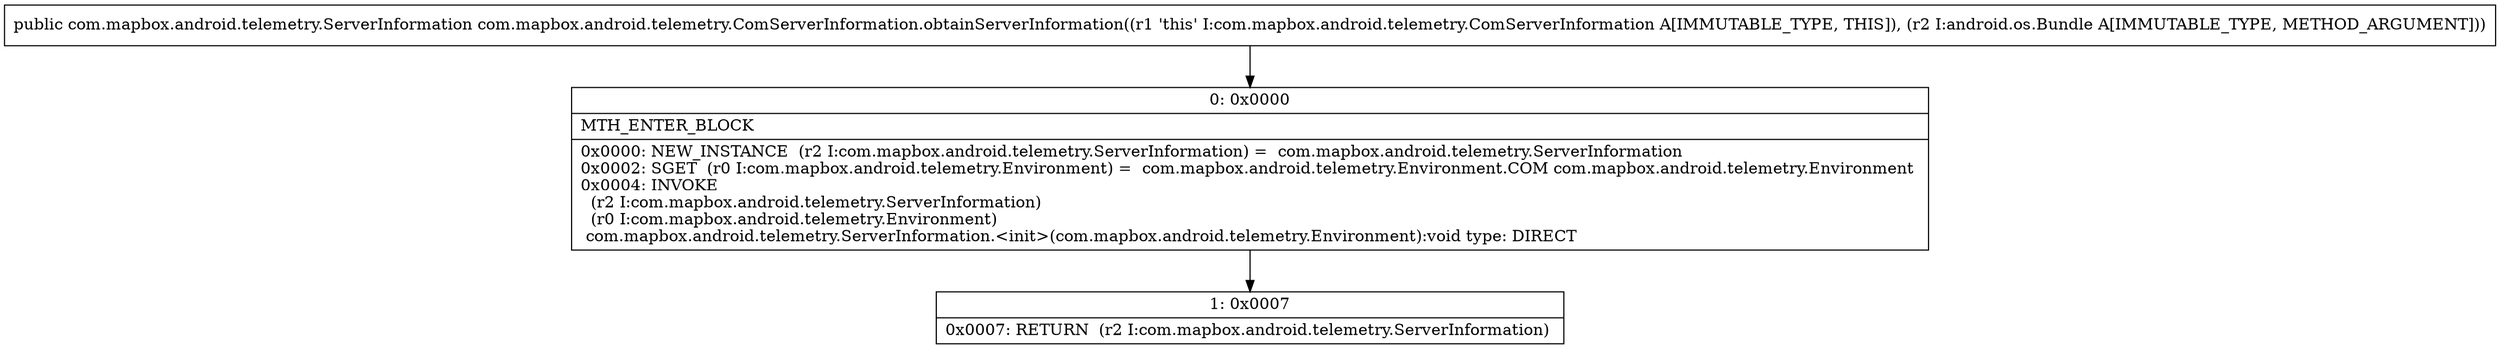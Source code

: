 digraph "CFG forcom.mapbox.android.telemetry.ComServerInformation.obtainServerInformation(Landroid\/os\/Bundle;)Lcom\/mapbox\/android\/telemetry\/ServerInformation;" {
Node_0 [shape=record,label="{0\:\ 0x0000|MTH_ENTER_BLOCK\l|0x0000: NEW_INSTANCE  (r2 I:com.mapbox.android.telemetry.ServerInformation) =  com.mapbox.android.telemetry.ServerInformation \l0x0002: SGET  (r0 I:com.mapbox.android.telemetry.Environment) =  com.mapbox.android.telemetry.Environment.COM com.mapbox.android.telemetry.Environment \l0x0004: INVOKE  \l  (r2 I:com.mapbox.android.telemetry.ServerInformation)\l  (r0 I:com.mapbox.android.telemetry.Environment)\l com.mapbox.android.telemetry.ServerInformation.\<init\>(com.mapbox.android.telemetry.Environment):void type: DIRECT \l}"];
Node_1 [shape=record,label="{1\:\ 0x0007|0x0007: RETURN  (r2 I:com.mapbox.android.telemetry.ServerInformation) \l}"];
MethodNode[shape=record,label="{public com.mapbox.android.telemetry.ServerInformation com.mapbox.android.telemetry.ComServerInformation.obtainServerInformation((r1 'this' I:com.mapbox.android.telemetry.ComServerInformation A[IMMUTABLE_TYPE, THIS]), (r2 I:android.os.Bundle A[IMMUTABLE_TYPE, METHOD_ARGUMENT])) }"];
MethodNode -> Node_0;
Node_0 -> Node_1;
}

